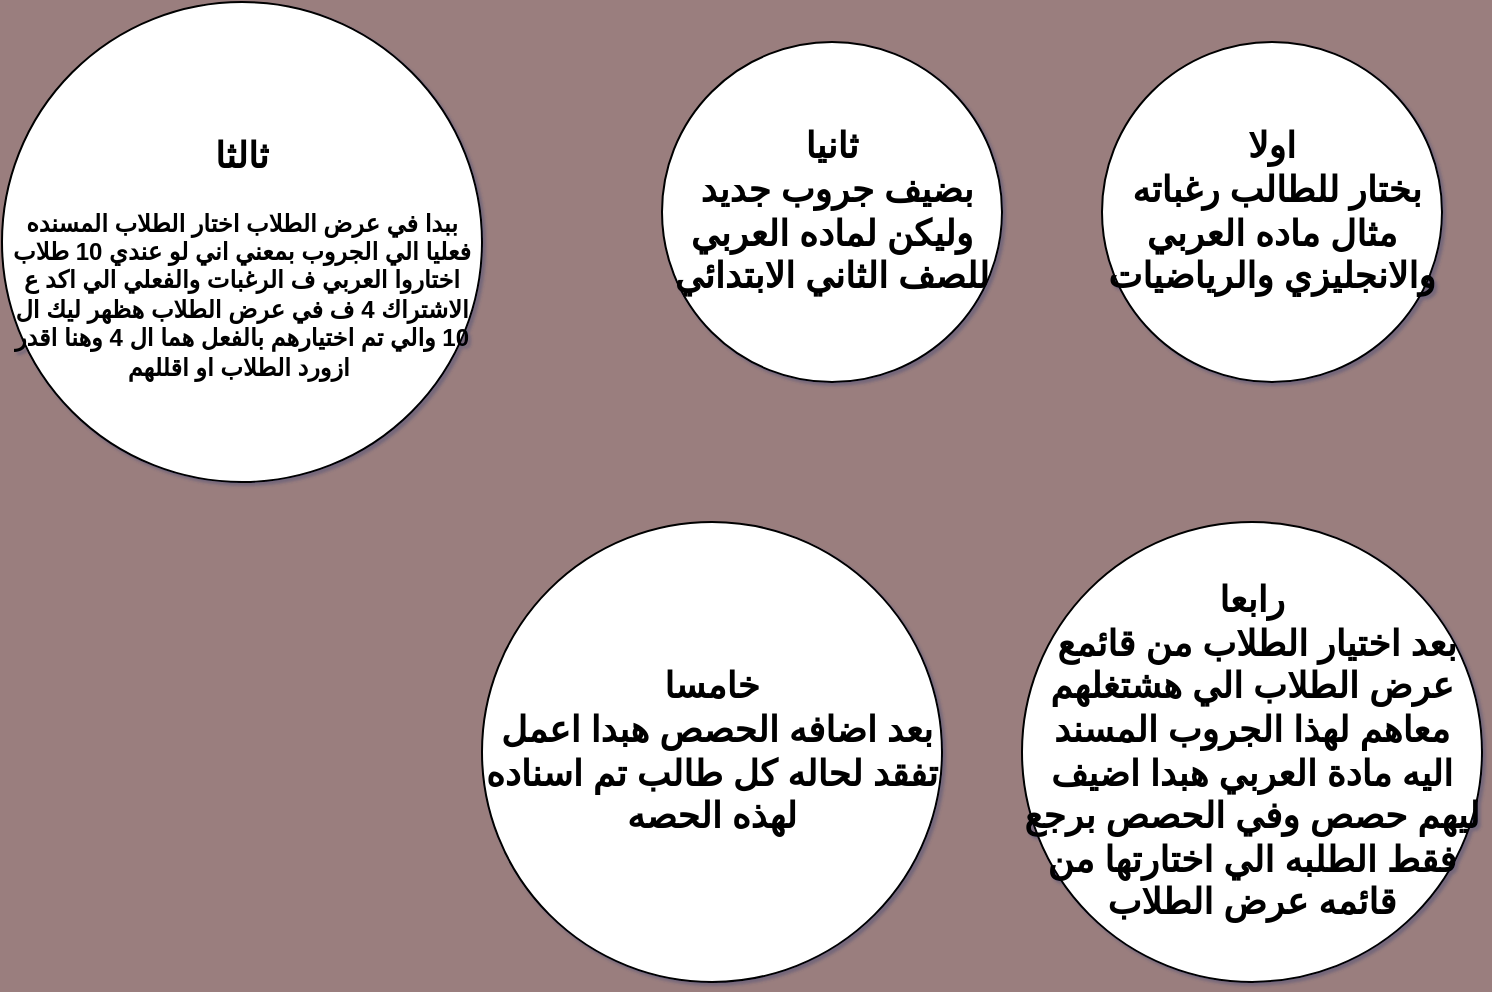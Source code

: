 <mxfile>
    <diagram id="epXycrsvowFzMzMRu4Fe" name="Page-1">
        <mxGraphModel dx="1214" dy="562" grid="1" gridSize="10" guides="0" tooltips="1" connect="1" arrows="1" fold="1" page="1" pageScale="1" pageWidth="850" pageHeight="1100" background="light-dark(#9A7E7E,#B8B8B8)" math="0" shadow="1">
            <root>
                <mxCell id="0"/>
                <mxCell id="1" parent="0"/>
                <mxCell id="2" value="&lt;h2&gt;اولا&lt;br&gt;&amp;nbsp;بختار للطالب رغباته&lt;br&gt;مثال ماده العربي والانجليزي والرياضيات&lt;/h2&gt;" style="ellipse;whiteSpace=wrap;html=1;gradientColor=none;" vertex="1" parent="1">
                    <mxGeometry x="640" y="40" width="170" height="170" as="geometry"/>
                </mxCell>
                <mxCell id="3" value="&lt;h2&gt;ثانيا&lt;br&gt;&amp;nbsp;بضيف جروب جديد&lt;br&gt;وليكن لماده العربي&lt;br&gt;للصف الثاني الابتدائي&lt;/h2&gt;" style="ellipse;whiteSpace=wrap;html=1;gradientColor=none;" vertex="1" parent="1">
                    <mxGeometry x="420" y="40" width="170" height="170" as="geometry"/>
                </mxCell>
                <mxCell id="4" value="&lt;h4&gt;&lt;/h4&gt;&lt;h2&gt;ثالثا &lt;/h2&gt;&lt;b&gt;ببدا في عرض الطلاب اختار الطلاب المسنده فعليا الي الجروب بمعني اني لو عندي 10 طلاب اختاروا العربي ف الرغبات والفعلي الي اكد ع الاشتراك 4 ف في عرض الطلاب هظهر ليك ال 10 والي تم اختيارهم بالفعل هما ال 4 وهنا اقدر ازورد الطلاب او اقللهم&amp;nbsp;&lt;/b&gt;" style="ellipse;whiteSpace=wrap;html=1;gradientColor=none;" vertex="1" parent="1">
                    <mxGeometry x="90" y="20" width="240" height="240" as="geometry"/>
                </mxCell>
                <mxCell id="5" value="&lt;h2&gt;رابعا&lt;br&gt;&amp;nbsp;بعد اختيار الطلاب من قائمع عرض الطلاب الي هشتغلهم معاهم لهذا الجروب المسند اليه مادة العربي هبدا اضيف ليهم حصص وفي الحصص برجع فقط الطلبه الي اختارتها من قائمه عرض الطلاب&lt;/h2&gt;" style="ellipse;whiteSpace=wrap;html=1;gradientColor=none;" vertex="1" parent="1">
                    <mxGeometry x="600" y="280" width="230" height="230" as="geometry"/>
                </mxCell>
                <mxCell id="6" value="&lt;h2&gt;خامسا&lt;br&gt;&amp;nbsp;بعد اضافه الحصص هبدا اعمل تفقد لحاله كل طالب تم اسناده لهذه الحصه&lt;/h2&gt;" style="ellipse;whiteSpace=wrap;html=1;gradientColor=none;" vertex="1" parent="1">
                    <mxGeometry x="330" y="280" width="230" height="230" as="geometry"/>
                </mxCell>
            </root>
        </mxGraphModel>
    </diagram>
</mxfile>